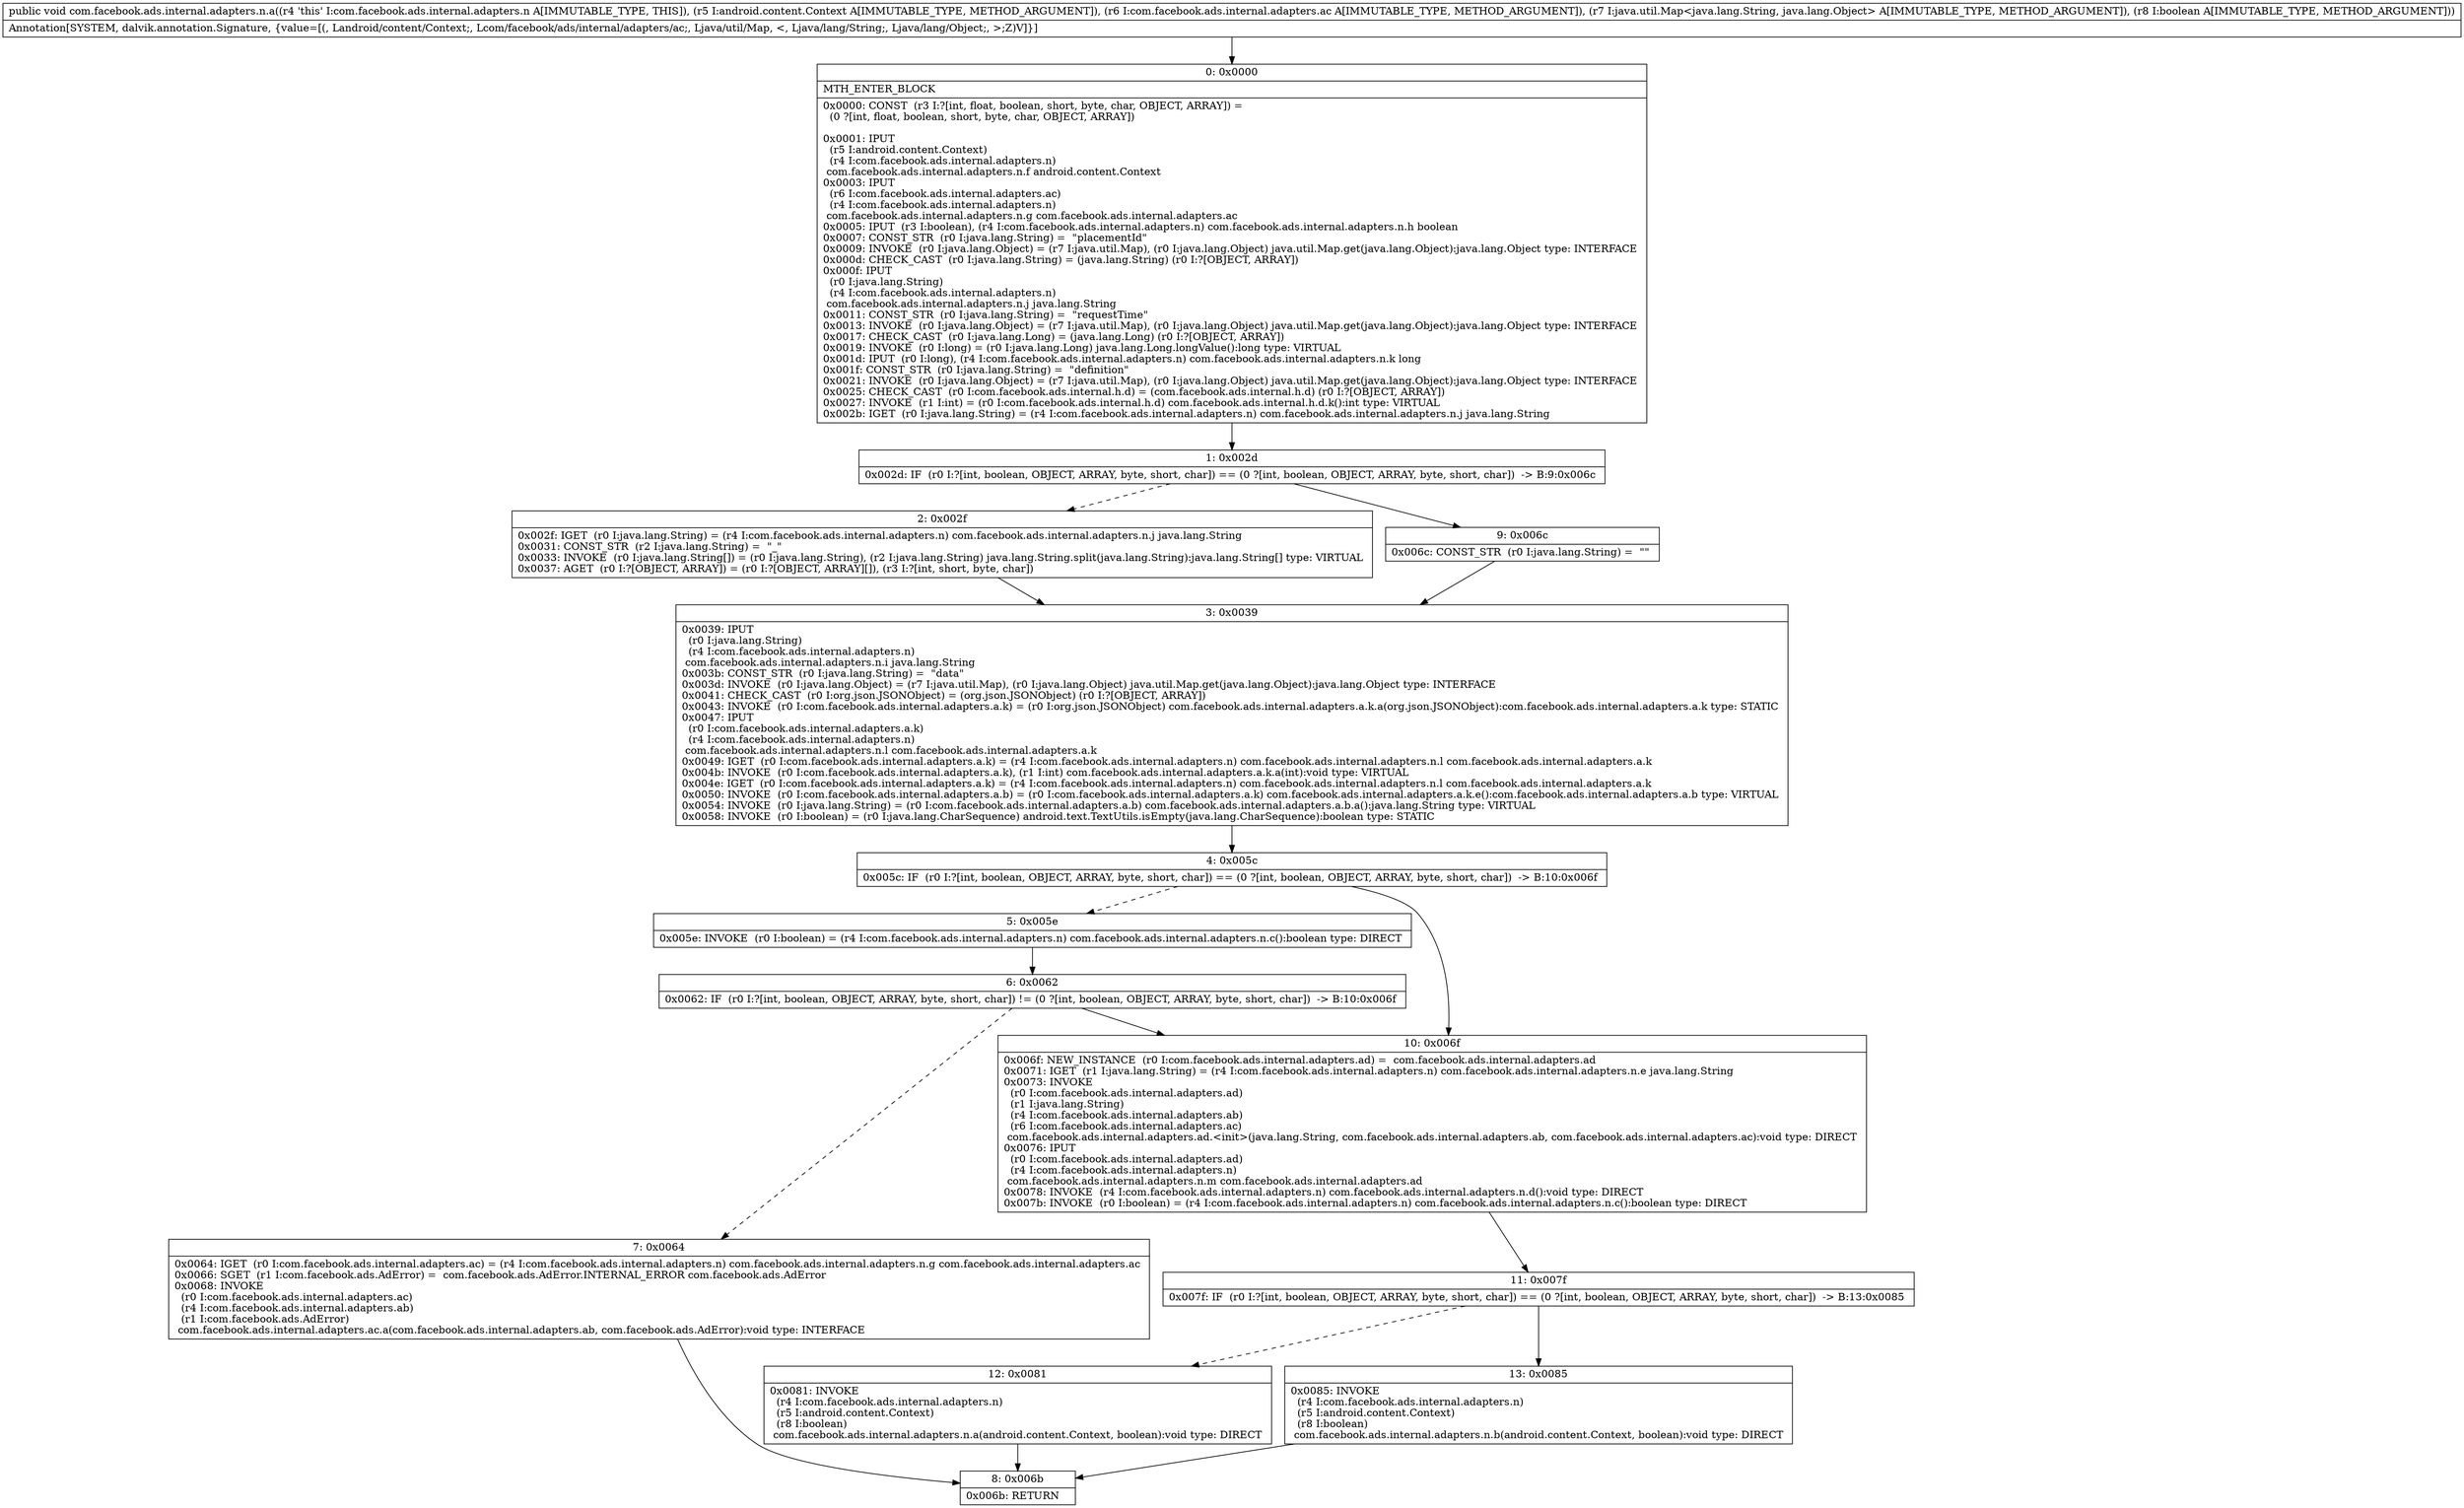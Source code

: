 digraph "CFG forcom.facebook.ads.internal.adapters.n.a(Landroid\/content\/Context;Lcom\/facebook\/ads\/internal\/adapters\/ac;Ljava\/util\/Map;Z)V" {
Node_0 [shape=record,label="{0\:\ 0x0000|MTH_ENTER_BLOCK\l|0x0000: CONST  (r3 I:?[int, float, boolean, short, byte, char, OBJECT, ARRAY]) = \l  (0 ?[int, float, boolean, short, byte, char, OBJECT, ARRAY])\l \l0x0001: IPUT  \l  (r5 I:android.content.Context)\l  (r4 I:com.facebook.ads.internal.adapters.n)\l com.facebook.ads.internal.adapters.n.f android.content.Context \l0x0003: IPUT  \l  (r6 I:com.facebook.ads.internal.adapters.ac)\l  (r4 I:com.facebook.ads.internal.adapters.n)\l com.facebook.ads.internal.adapters.n.g com.facebook.ads.internal.adapters.ac \l0x0005: IPUT  (r3 I:boolean), (r4 I:com.facebook.ads.internal.adapters.n) com.facebook.ads.internal.adapters.n.h boolean \l0x0007: CONST_STR  (r0 I:java.lang.String) =  \"placementId\" \l0x0009: INVOKE  (r0 I:java.lang.Object) = (r7 I:java.util.Map), (r0 I:java.lang.Object) java.util.Map.get(java.lang.Object):java.lang.Object type: INTERFACE \l0x000d: CHECK_CAST  (r0 I:java.lang.String) = (java.lang.String) (r0 I:?[OBJECT, ARRAY]) \l0x000f: IPUT  \l  (r0 I:java.lang.String)\l  (r4 I:com.facebook.ads.internal.adapters.n)\l com.facebook.ads.internal.adapters.n.j java.lang.String \l0x0011: CONST_STR  (r0 I:java.lang.String) =  \"requestTime\" \l0x0013: INVOKE  (r0 I:java.lang.Object) = (r7 I:java.util.Map), (r0 I:java.lang.Object) java.util.Map.get(java.lang.Object):java.lang.Object type: INTERFACE \l0x0017: CHECK_CAST  (r0 I:java.lang.Long) = (java.lang.Long) (r0 I:?[OBJECT, ARRAY]) \l0x0019: INVOKE  (r0 I:long) = (r0 I:java.lang.Long) java.lang.Long.longValue():long type: VIRTUAL \l0x001d: IPUT  (r0 I:long), (r4 I:com.facebook.ads.internal.adapters.n) com.facebook.ads.internal.adapters.n.k long \l0x001f: CONST_STR  (r0 I:java.lang.String) =  \"definition\" \l0x0021: INVOKE  (r0 I:java.lang.Object) = (r7 I:java.util.Map), (r0 I:java.lang.Object) java.util.Map.get(java.lang.Object):java.lang.Object type: INTERFACE \l0x0025: CHECK_CAST  (r0 I:com.facebook.ads.internal.h.d) = (com.facebook.ads.internal.h.d) (r0 I:?[OBJECT, ARRAY]) \l0x0027: INVOKE  (r1 I:int) = (r0 I:com.facebook.ads.internal.h.d) com.facebook.ads.internal.h.d.k():int type: VIRTUAL \l0x002b: IGET  (r0 I:java.lang.String) = (r4 I:com.facebook.ads.internal.adapters.n) com.facebook.ads.internal.adapters.n.j java.lang.String \l}"];
Node_1 [shape=record,label="{1\:\ 0x002d|0x002d: IF  (r0 I:?[int, boolean, OBJECT, ARRAY, byte, short, char]) == (0 ?[int, boolean, OBJECT, ARRAY, byte, short, char])  \-\> B:9:0x006c \l}"];
Node_2 [shape=record,label="{2\:\ 0x002f|0x002f: IGET  (r0 I:java.lang.String) = (r4 I:com.facebook.ads.internal.adapters.n) com.facebook.ads.internal.adapters.n.j java.lang.String \l0x0031: CONST_STR  (r2 I:java.lang.String) =  \"_\" \l0x0033: INVOKE  (r0 I:java.lang.String[]) = (r0 I:java.lang.String), (r2 I:java.lang.String) java.lang.String.split(java.lang.String):java.lang.String[] type: VIRTUAL \l0x0037: AGET  (r0 I:?[OBJECT, ARRAY]) = (r0 I:?[OBJECT, ARRAY][]), (r3 I:?[int, short, byte, char]) \l}"];
Node_3 [shape=record,label="{3\:\ 0x0039|0x0039: IPUT  \l  (r0 I:java.lang.String)\l  (r4 I:com.facebook.ads.internal.adapters.n)\l com.facebook.ads.internal.adapters.n.i java.lang.String \l0x003b: CONST_STR  (r0 I:java.lang.String) =  \"data\" \l0x003d: INVOKE  (r0 I:java.lang.Object) = (r7 I:java.util.Map), (r0 I:java.lang.Object) java.util.Map.get(java.lang.Object):java.lang.Object type: INTERFACE \l0x0041: CHECK_CAST  (r0 I:org.json.JSONObject) = (org.json.JSONObject) (r0 I:?[OBJECT, ARRAY]) \l0x0043: INVOKE  (r0 I:com.facebook.ads.internal.adapters.a.k) = (r0 I:org.json.JSONObject) com.facebook.ads.internal.adapters.a.k.a(org.json.JSONObject):com.facebook.ads.internal.adapters.a.k type: STATIC \l0x0047: IPUT  \l  (r0 I:com.facebook.ads.internal.adapters.a.k)\l  (r4 I:com.facebook.ads.internal.adapters.n)\l com.facebook.ads.internal.adapters.n.l com.facebook.ads.internal.adapters.a.k \l0x0049: IGET  (r0 I:com.facebook.ads.internal.adapters.a.k) = (r4 I:com.facebook.ads.internal.adapters.n) com.facebook.ads.internal.adapters.n.l com.facebook.ads.internal.adapters.a.k \l0x004b: INVOKE  (r0 I:com.facebook.ads.internal.adapters.a.k), (r1 I:int) com.facebook.ads.internal.adapters.a.k.a(int):void type: VIRTUAL \l0x004e: IGET  (r0 I:com.facebook.ads.internal.adapters.a.k) = (r4 I:com.facebook.ads.internal.adapters.n) com.facebook.ads.internal.adapters.n.l com.facebook.ads.internal.adapters.a.k \l0x0050: INVOKE  (r0 I:com.facebook.ads.internal.adapters.a.b) = (r0 I:com.facebook.ads.internal.adapters.a.k) com.facebook.ads.internal.adapters.a.k.e():com.facebook.ads.internal.adapters.a.b type: VIRTUAL \l0x0054: INVOKE  (r0 I:java.lang.String) = (r0 I:com.facebook.ads.internal.adapters.a.b) com.facebook.ads.internal.adapters.a.b.a():java.lang.String type: VIRTUAL \l0x0058: INVOKE  (r0 I:boolean) = (r0 I:java.lang.CharSequence) android.text.TextUtils.isEmpty(java.lang.CharSequence):boolean type: STATIC \l}"];
Node_4 [shape=record,label="{4\:\ 0x005c|0x005c: IF  (r0 I:?[int, boolean, OBJECT, ARRAY, byte, short, char]) == (0 ?[int, boolean, OBJECT, ARRAY, byte, short, char])  \-\> B:10:0x006f \l}"];
Node_5 [shape=record,label="{5\:\ 0x005e|0x005e: INVOKE  (r0 I:boolean) = (r4 I:com.facebook.ads.internal.adapters.n) com.facebook.ads.internal.adapters.n.c():boolean type: DIRECT \l}"];
Node_6 [shape=record,label="{6\:\ 0x0062|0x0062: IF  (r0 I:?[int, boolean, OBJECT, ARRAY, byte, short, char]) != (0 ?[int, boolean, OBJECT, ARRAY, byte, short, char])  \-\> B:10:0x006f \l}"];
Node_7 [shape=record,label="{7\:\ 0x0064|0x0064: IGET  (r0 I:com.facebook.ads.internal.adapters.ac) = (r4 I:com.facebook.ads.internal.adapters.n) com.facebook.ads.internal.adapters.n.g com.facebook.ads.internal.adapters.ac \l0x0066: SGET  (r1 I:com.facebook.ads.AdError) =  com.facebook.ads.AdError.INTERNAL_ERROR com.facebook.ads.AdError \l0x0068: INVOKE  \l  (r0 I:com.facebook.ads.internal.adapters.ac)\l  (r4 I:com.facebook.ads.internal.adapters.ab)\l  (r1 I:com.facebook.ads.AdError)\l com.facebook.ads.internal.adapters.ac.a(com.facebook.ads.internal.adapters.ab, com.facebook.ads.AdError):void type: INTERFACE \l}"];
Node_8 [shape=record,label="{8\:\ 0x006b|0x006b: RETURN   \l}"];
Node_9 [shape=record,label="{9\:\ 0x006c|0x006c: CONST_STR  (r0 I:java.lang.String) =  \"\" \l}"];
Node_10 [shape=record,label="{10\:\ 0x006f|0x006f: NEW_INSTANCE  (r0 I:com.facebook.ads.internal.adapters.ad) =  com.facebook.ads.internal.adapters.ad \l0x0071: IGET  (r1 I:java.lang.String) = (r4 I:com.facebook.ads.internal.adapters.n) com.facebook.ads.internal.adapters.n.e java.lang.String \l0x0073: INVOKE  \l  (r0 I:com.facebook.ads.internal.adapters.ad)\l  (r1 I:java.lang.String)\l  (r4 I:com.facebook.ads.internal.adapters.ab)\l  (r6 I:com.facebook.ads.internal.adapters.ac)\l com.facebook.ads.internal.adapters.ad.\<init\>(java.lang.String, com.facebook.ads.internal.adapters.ab, com.facebook.ads.internal.adapters.ac):void type: DIRECT \l0x0076: IPUT  \l  (r0 I:com.facebook.ads.internal.adapters.ad)\l  (r4 I:com.facebook.ads.internal.adapters.n)\l com.facebook.ads.internal.adapters.n.m com.facebook.ads.internal.adapters.ad \l0x0078: INVOKE  (r4 I:com.facebook.ads.internal.adapters.n) com.facebook.ads.internal.adapters.n.d():void type: DIRECT \l0x007b: INVOKE  (r0 I:boolean) = (r4 I:com.facebook.ads.internal.adapters.n) com.facebook.ads.internal.adapters.n.c():boolean type: DIRECT \l}"];
Node_11 [shape=record,label="{11\:\ 0x007f|0x007f: IF  (r0 I:?[int, boolean, OBJECT, ARRAY, byte, short, char]) == (0 ?[int, boolean, OBJECT, ARRAY, byte, short, char])  \-\> B:13:0x0085 \l}"];
Node_12 [shape=record,label="{12\:\ 0x0081|0x0081: INVOKE  \l  (r4 I:com.facebook.ads.internal.adapters.n)\l  (r5 I:android.content.Context)\l  (r8 I:boolean)\l com.facebook.ads.internal.adapters.n.a(android.content.Context, boolean):void type: DIRECT \l}"];
Node_13 [shape=record,label="{13\:\ 0x0085|0x0085: INVOKE  \l  (r4 I:com.facebook.ads.internal.adapters.n)\l  (r5 I:android.content.Context)\l  (r8 I:boolean)\l com.facebook.ads.internal.adapters.n.b(android.content.Context, boolean):void type: DIRECT \l}"];
MethodNode[shape=record,label="{public void com.facebook.ads.internal.adapters.n.a((r4 'this' I:com.facebook.ads.internal.adapters.n A[IMMUTABLE_TYPE, THIS]), (r5 I:android.content.Context A[IMMUTABLE_TYPE, METHOD_ARGUMENT]), (r6 I:com.facebook.ads.internal.adapters.ac A[IMMUTABLE_TYPE, METHOD_ARGUMENT]), (r7 I:java.util.Map\<java.lang.String, java.lang.Object\> A[IMMUTABLE_TYPE, METHOD_ARGUMENT]), (r8 I:boolean A[IMMUTABLE_TYPE, METHOD_ARGUMENT]))  | Annotation[SYSTEM, dalvik.annotation.Signature, \{value=[(, Landroid\/content\/Context;, Lcom\/facebook\/ads\/internal\/adapters\/ac;, Ljava\/util\/Map, \<, Ljava\/lang\/String;, Ljava\/lang\/Object;, \>;Z)V]\}]\l}"];
MethodNode -> Node_0;
Node_0 -> Node_1;
Node_1 -> Node_2[style=dashed];
Node_1 -> Node_9;
Node_2 -> Node_3;
Node_3 -> Node_4;
Node_4 -> Node_5[style=dashed];
Node_4 -> Node_10;
Node_5 -> Node_6;
Node_6 -> Node_7[style=dashed];
Node_6 -> Node_10;
Node_7 -> Node_8;
Node_9 -> Node_3;
Node_10 -> Node_11;
Node_11 -> Node_12[style=dashed];
Node_11 -> Node_13;
Node_12 -> Node_8;
Node_13 -> Node_8;
}

